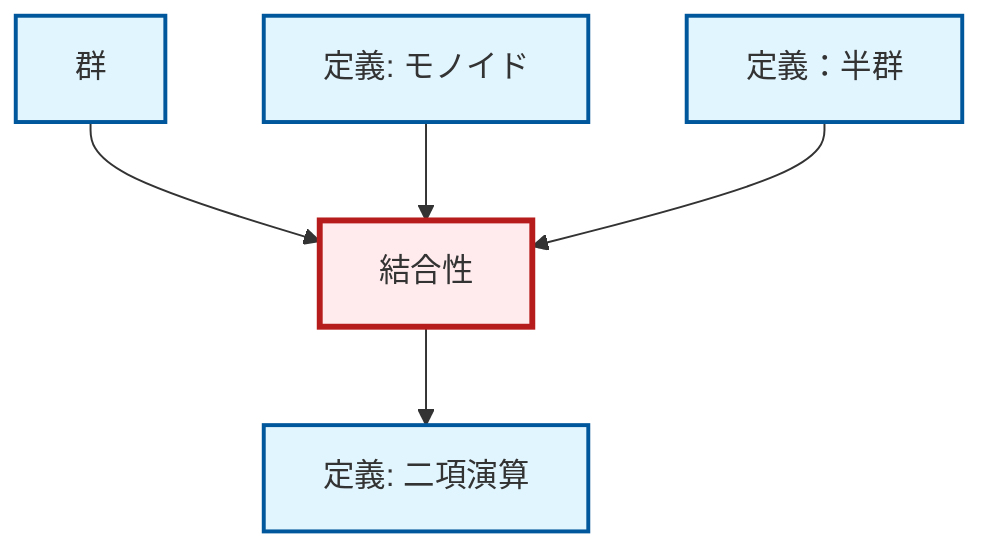 graph TD
    classDef definition fill:#e1f5fe,stroke:#01579b,stroke-width:2px
    classDef theorem fill:#f3e5f5,stroke:#4a148c,stroke-width:2px
    classDef axiom fill:#fff3e0,stroke:#e65100,stroke-width:2px
    classDef example fill:#e8f5e9,stroke:#1b5e20,stroke-width:2px
    classDef current fill:#ffebee,stroke:#b71c1c,stroke-width:3px
    def-group["群"]:::definition
    def-monoid["定義: モノイド"]:::definition
    def-semigroup["定義：半群"]:::definition
    def-associativity["結合性"]:::definition
    def-binary-operation["定義: 二項演算"]:::definition
    def-associativity --> def-binary-operation
    def-group --> def-associativity
    def-monoid --> def-associativity
    def-semigroup --> def-associativity
    class def-associativity current